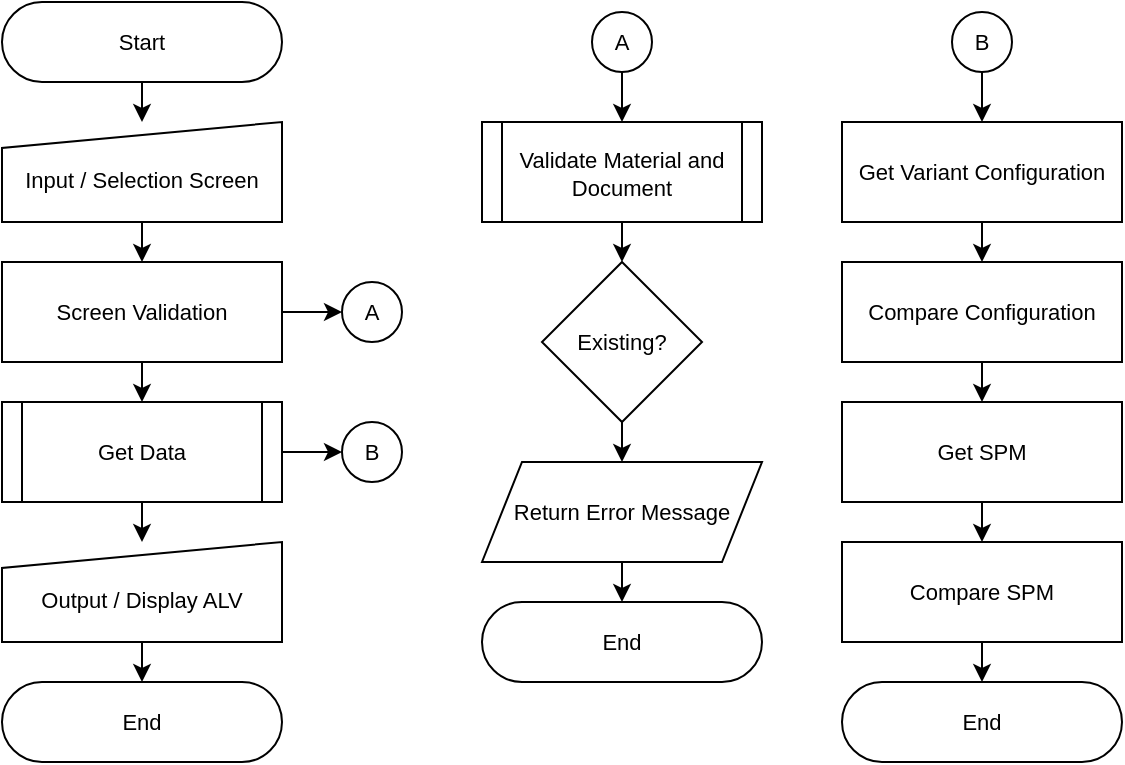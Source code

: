 <mxfile version="24.2.1" type="github">
  <diagram name="Page-1" id="_Cl_6I2xYiaHH-ASH5_h">
    <mxGraphModel dx="786" dy="477" grid="1" gridSize="10" guides="1" tooltips="1" connect="1" arrows="1" fold="1" page="1" pageScale="1" pageWidth="1654" pageHeight="1169" math="0" shadow="0">
      <root>
        <mxCell id="0" />
        <mxCell id="1" parent="0" />
        <mxCell id="hSWXkftFN2wXVBSbSW16-23" style="edgeStyle=orthogonalEdgeStyle;rounded=0;orthogonalLoop=1;jettySize=auto;html=1;exitX=0.5;exitY=0.5;exitDx=0;exitDy=20;exitPerimeter=0;entryX=0.5;entryY=0;entryDx=0;entryDy=0;" edge="1" parent="1" source="hSWXkftFN2wXVBSbSW16-1" target="hSWXkftFN2wXVBSbSW16-2">
          <mxGeometry relative="1" as="geometry" />
        </mxCell>
        <mxCell id="hSWXkftFN2wXVBSbSW16-1" value="Start" style="html=1;dashed=0;whiteSpace=wrap;shape=mxgraph.dfd.start;fontSize=11;" vertex="1" parent="1">
          <mxGeometry x="60" y="40" width="140" height="40" as="geometry" />
        </mxCell>
        <mxCell id="hSWXkftFN2wXVBSbSW16-24" style="edgeStyle=orthogonalEdgeStyle;rounded=0;orthogonalLoop=1;jettySize=auto;html=1;exitX=0.5;exitY=1;exitDx=0;exitDy=0;entryX=0.5;entryY=0;entryDx=0;entryDy=0;" edge="1" parent="1" source="hSWXkftFN2wXVBSbSW16-2" target="hSWXkftFN2wXVBSbSW16-3">
          <mxGeometry relative="1" as="geometry" />
        </mxCell>
        <mxCell id="hSWXkftFN2wXVBSbSW16-2" value="Input / Selection Screen" style="shape=manualInput;whiteSpace=wrap;html=1;fontSize=11;size=13;spacingTop=7;" vertex="1" parent="1">
          <mxGeometry x="60" y="100" width="140" height="50" as="geometry" />
        </mxCell>
        <mxCell id="hSWXkftFN2wXVBSbSW16-25" style="edgeStyle=orthogonalEdgeStyle;rounded=0;orthogonalLoop=1;jettySize=auto;html=1;exitX=0.5;exitY=1;exitDx=0;exitDy=0;entryX=0.5;entryY=0;entryDx=0;entryDy=0;" edge="1" parent="1" source="hSWXkftFN2wXVBSbSW16-3" target="hSWXkftFN2wXVBSbSW16-4">
          <mxGeometry relative="1" as="geometry" />
        </mxCell>
        <mxCell id="hSWXkftFN2wXVBSbSW16-28" style="edgeStyle=orthogonalEdgeStyle;rounded=0;orthogonalLoop=1;jettySize=auto;html=1;exitX=1;exitY=0.5;exitDx=0;exitDy=0;entryX=0;entryY=0.5;entryDx=0;entryDy=0;" edge="1" parent="1" source="hSWXkftFN2wXVBSbSW16-3" target="hSWXkftFN2wXVBSbSW16-10">
          <mxGeometry relative="1" as="geometry" />
        </mxCell>
        <mxCell id="hSWXkftFN2wXVBSbSW16-3" value="Screen Validation" style="shape=process;whiteSpace=wrap;html=1;backgroundOutline=1;fontSize=11;size=0;" vertex="1" parent="1">
          <mxGeometry x="60" y="170" width="140" height="50" as="geometry" />
        </mxCell>
        <mxCell id="hSWXkftFN2wXVBSbSW16-26" style="edgeStyle=orthogonalEdgeStyle;rounded=0;orthogonalLoop=1;jettySize=auto;html=1;exitX=0.5;exitY=1;exitDx=0;exitDy=0;entryX=0.5;entryY=0;entryDx=0;entryDy=0;" edge="1" parent="1" source="hSWXkftFN2wXVBSbSW16-4" target="hSWXkftFN2wXVBSbSW16-5">
          <mxGeometry relative="1" as="geometry" />
        </mxCell>
        <mxCell id="hSWXkftFN2wXVBSbSW16-33" style="edgeStyle=orthogonalEdgeStyle;rounded=0;orthogonalLoop=1;jettySize=auto;html=1;exitX=1;exitY=0.5;exitDx=0;exitDy=0;entryX=0;entryY=0.5;entryDx=0;entryDy=0;" edge="1" parent="1" source="hSWXkftFN2wXVBSbSW16-4" target="hSWXkftFN2wXVBSbSW16-30">
          <mxGeometry relative="1" as="geometry" />
        </mxCell>
        <mxCell id="hSWXkftFN2wXVBSbSW16-4" value="Get Data" style="shape=process;whiteSpace=wrap;html=1;backgroundOutline=1;fontSize=11;size=0.071;" vertex="1" parent="1">
          <mxGeometry x="60" y="240" width="140" height="50" as="geometry" />
        </mxCell>
        <mxCell id="hSWXkftFN2wXVBSbSW16-5" value="Output / Display ALV" style="shape=manualInput;whiteSpace=wrap;html=1;fontSize=11;size=13;spacingTop=7;" vertex="1" parent="1">
          <mxGeometry x="60" y="310" width="140" height="50" as="geometry" />
        </mxCell>
        <mxCell id="hSWXkftFN2wXVBSbSW16-6" value="End" style="html=1;dashed=0;whiteSpace=wrap;shape=mxgraph.dfd.start;fontSize=11;" vertex="1" parent="1">
          <mxGeometry x="60" y="380" width="140" height="40" as="geometry" />
        </mxCell>
        <mxCell id="hSWXkftFN2wXVBSbSW16-17" style="edgeStyle=orthogonalEdgeStyle;rounded=0;orthogonalLoop=1;jettySize=auto;html=1;exitX=0.5;exitY=1;exitDx=0;exitDy=0;entryX=0.5;entryY=0;entryDx=0;entryDy=0;" edge="1" parent="1" target="hSWXkftFN2wXVBSbSW16-9">
          <mxGeometry relative="1" as="geometry">
            <mxPoint x="370" y="150" as="sourcePoint" />
          </mxGeometry>
        </mxCell>
        <mxCell id="hSWXkftFN2wXVBSbSW16-18" style="edgeStyle=orthogonalEdgeStyle;rounded=0;orthogonalLoop=1;jettySize=auto;html=1;exitX=0.5;exitY=1;exitDx=0;exitDy=0;entryX=0.5;entryY=0;entryDx=0;entryDy=0;" edge="1" parent="1" source="hSWXkftFN2wXVBSbSW16-9" target="hSWXkftFN2wXVBSbSW16-15">
          <mxGeometry relative="1" as="geometry" />
        </mxCell>
        <mxCell id="hSWXkftFN2wXVBSbSW16-9" value="Existing?" style="rhombus;whiteSpace=wrap;html=1;fontSize=11;" vertex="1" parent="1">
          <mxGeometry x="330" y="170" width="80" height="80" as="geometry" />
        </mxCell>
        <mxCell id="hSWXkftFN2wXVBSbSW16-10" value="A" style="ellipse;whiteSpace=wrap;html=1;aspect=fixed;fontSize=11;" vertex="1" parent="1">
          <mxGeometry x="230" y="180" width="30" height="30" as="geometry" />
        </mxCell>
        <mxCell id="hSWXkftFN2wXVBSbSW16-32" style="edgeStyle=orthogonalEdgeStyle;rounded=0;orthogonalLoop=1;jettySize=auto;html=1;exitX=0.5;exitY=1;exitDx=0;exitDy=0;entryX=0.5;entryY=0;entryDx=0;entryDy=0;" edge="1" parent="1" source="hSWXkftFN2wXVBSbSW16-11">
          <mxGeometry relative="1" as="geometry">
            <mxPoint x="370" y="100" as="targetPoint" />
          </mxGeometry>
        </mxCell>
        <mxCell id="hSWXkftFN2wXVBSbSW16-11" value="A" style="ellipse;whiteSpace=wrap;html=1;aspect=fixed;fontSize=11;" vertex="1" parent="1">
          <mxGeometry x="355" y="45" width="30" height="30" as="geometry" />
        </mxCell>
        <mxCell id="hSWXkftFN2wXVBSbSW16-15" value="Return Error Message" style="shape=parallelogram;perimeter=parallelogramPerimeter;whiteSpace=wrap;html=1;fixedSize=1;fontSize=11;" vertex="1" parent="1">
          <mxGeometry x="300" y="270" width="140" height="50" as="geometry" />
        </mxCell>
        <mxCell id="hSWXkftFN2wXVBSbSW16-20" value="End" style="html=1;dashed=0;whiteSpace=wrap;shape=mxgraph.dfd.start;fontSize=11;" vertex="1" parent="1">
          <mxGeometry x="300" y="340" width="140" height="40" as="geometry" />
        </mxCell>
        <mxCell id="hSWXkftFN2wXVBSbSW16-27" style="edgeStyle=orthogonalEdgeStyle;rounded=0;orthogonalLoop=1;jettySize=auto;html=1;exitX=0.5;exitY=1;exitDx=0;exitDy=0;entryX=0.5;entryY=0.5;entryDx=0;entryDy=-20;entryPerimeter=0;" edge="1" parent="1" source="hSWXkftFN2wXVBSbSW16-5" target="hSWXkftFN2wXVBSbSW16-6">
          <mxGeometry relative="1" as="geometry" />
        </mxCell>
        <mxCell id="hSWXkftFN2wXVBSbSW16-30" value="B" style="ellipse;whiteSpace=wrap;html=1;aspect=fixed;fontSize=11;" vertex="1" parent="1">
          <mxGeometry x="230" y="250" width="30" height="30" as="geometry" />
        </mxCell>
        <mxCell id="hSWXkftFN2wXVBSbSW16-31" style="edgeStyle=orthogonalEdgeStyle;rounded=0;orthogonalLoop=1;jettySize=auto;html=1;exitX=0.5;exitY=1;exitDx=0;exitDy=0;entryX=0.5;entryY=0.5;entryDx=0;entryDy=-20;entryPerimeter=0;" edge="1" parent="1" source="hSWXkftFN2wXVBSbSW16-15" target="hSWXkftFN2wXVBSbSW16-20">
          <mxGeometry relative="1" as="geometry" />
        </mxCell>
        <mxCell id="hSWXkftFN2wXVBSbSW16-41" style="edgeStyle=orthogonalEdgeStyle;rounded=0;orthogonalLoop=1;jettySize=auto;html=1;exitX=0.5;exitY=1;exitDx=0;exitDy=0;entryX=0.5;entryY=0;entryDx=0;entryDy=0;" edge="1" parent="1" source="hSWXkftFN2wXVBSbSW16-34" target="hSWXkftFN2wXVBSbSW16-35">
          <mxGeometry relative="1" as="geometry" />
        </mxCell>
        <mxCell id="hSWXkftFN2wXVBSbSW16-34" value="B" style="ellipse;whiteSpace=wrap;html=1;aspect=fixed;fontSize=11;" vertex="1" parent="1">
          <mxGeometry x="535" y="45" width="30" height="30" as="geometry" />
        </mxCell>
        <mxCell id="hSWXkftFN2wXVBSbSW16-42" style="edgeStyle=orthogonalEdgeStyle;rounded=0;orthogonalLoop=1;jettySize=auto;html=1;exitX=0.5;exitY=1;exitDx=0;exitDy=0;entryX=0.5;entryY=0;entryDx=0;entryDy=0;" edge="1" parent="1" source="hSWXkftFN2wXVBSbSW16-35" target="hSWXkftFN2wXVBSbSW16-37">
          <mxGeometry relative="1" as="geometry" />
        </mxCell>
        <mxCell id="hSWXkftFN2wXVBSbSW16-35" value="Get Variant Configuration" style="shape=process;whiteSpace=wrap;html=1;backgroundOutline=1;fontSize=11;size=0;" vertex="1" parent="1">
          <mxGeometry x="480" y="100" width="140" height="50" as="geometry" />
        </mxCell>
        <mxCell id="hSWXkftFN2wXVBSbSW16-36" value="Validate Material and Document" style="shape=process;whiteSpace=wrap;html=1;backgroundOutline=1;fontSize=11;spacingTop=2;size=0.071;" vertex="1" parent="1">
          <mxGeometry x="300" y="100" width="140" height="50" as="geometry" />
        </mxCell>
        <mxCell id="hSWXkftFN2wXVBSbSW16-43" style="edgeStyle=orthogonalEdgeStyle;rounded=0;orthogonalLoop=1;jettySize=auto;html=1;exitX=0.5;exitY=1;exitDx=0;exitDy=0;entryX=0.5;entryY=0;entryDx=0;entryDy=0;" edge="1" parent="1" source="hSWXkftFN2wXVBSbSW16-37" target="hSWXkftFN2wXVBSbSW16-38">
          <mxGeometry relative="1" as="geometry" />
        </mxCell>
        <mxCell id="hSWXkftFN2wXVBSbSW16-37" value="Compare Configuration" style="shape=process;whiteSpace=wrap;html=1;backgroundOutline=1;fontSize=11;size=0;" vertex="1" parent="1">
          <mxGeometry x="480" y="170" width="140" height="50" as="geometry" />
        </mxCell>
        <mxCell id="hSWXkftFN2wXVBSbSW16-44" style="edgeStyle=orthogonalEdgeStyle;rounded=0;orthogonalLoop=1;jettySize=auto;html=1;exitX=0.5;exitY=1;exitDx=0;exitDy=0;entryX=0.5;entryY=0;entryDx=0;entryDy=0;" edge="1" parent="1" source="hSWXkftFN2wXVBSbSW16-38" target="hSWXkftFN2wXVBSbSW16-39">
          <mxGeometry relative="1" as="geometry" />
        </mxCell>
        <mxCell id="hSWXkftFN2wXVBSbSW16-38" value="Get SPM" style="shape=process;whiteSpace=wrap;html=1;backgroundOutline=1;fontSize=11;size=0;" vertex="1" parent="1">
          <mxGeometry x="480" y="240" width="140" height="50" as="geometry" />
        </mxCell>
        <mxCell id="hSWXkftFN2wXVBSbSW16-39" value="Compare SPM" style="shape=process;whiteSpace=wrap;html=1;backgroundOutline=1;fontSize=11;size=0;" vertex="1" parent="1">
          <mxGeometry x="480" y="310" width="140" height="50" as="geometry" />
        </mxCell>
        <mxCell id="hSWXkftFN2wXVBSbSW16-40" value="End" style="html=1;dashed=0;whiteSpace=wrap;shape=mxgraph.dfd.start;fontSize=11;" vertex="1" parent="1">
          <mxGeometry x="480" y="380" width="140" height="40" as="geometry" />
        </mxCell>
        <mxCell id="hSWXkftFN2wXVBSbSW16-45" style="edgeStyle=orthogonalEdgeStyle;rounded=0;orthogonalLoop=1;jettySize=auto;html=1;exitX=0.5;exitY=1;exitDx=0;exitDy=0;entryX=0.5;entryY=0.5;entryDx=0;entryDy=-20;entryPerimeter=0;" edge="1" parent="1" source="hSWXkftFN2wXVBSbSW16-39" target="hSWXkftFN2wXVBSbSW16-40">
          <mxGeometry relative="1" as="geometry" />
        </mxCell>
      </root>
    </mxGraphModel>
  </diagram>
</mxfile>
